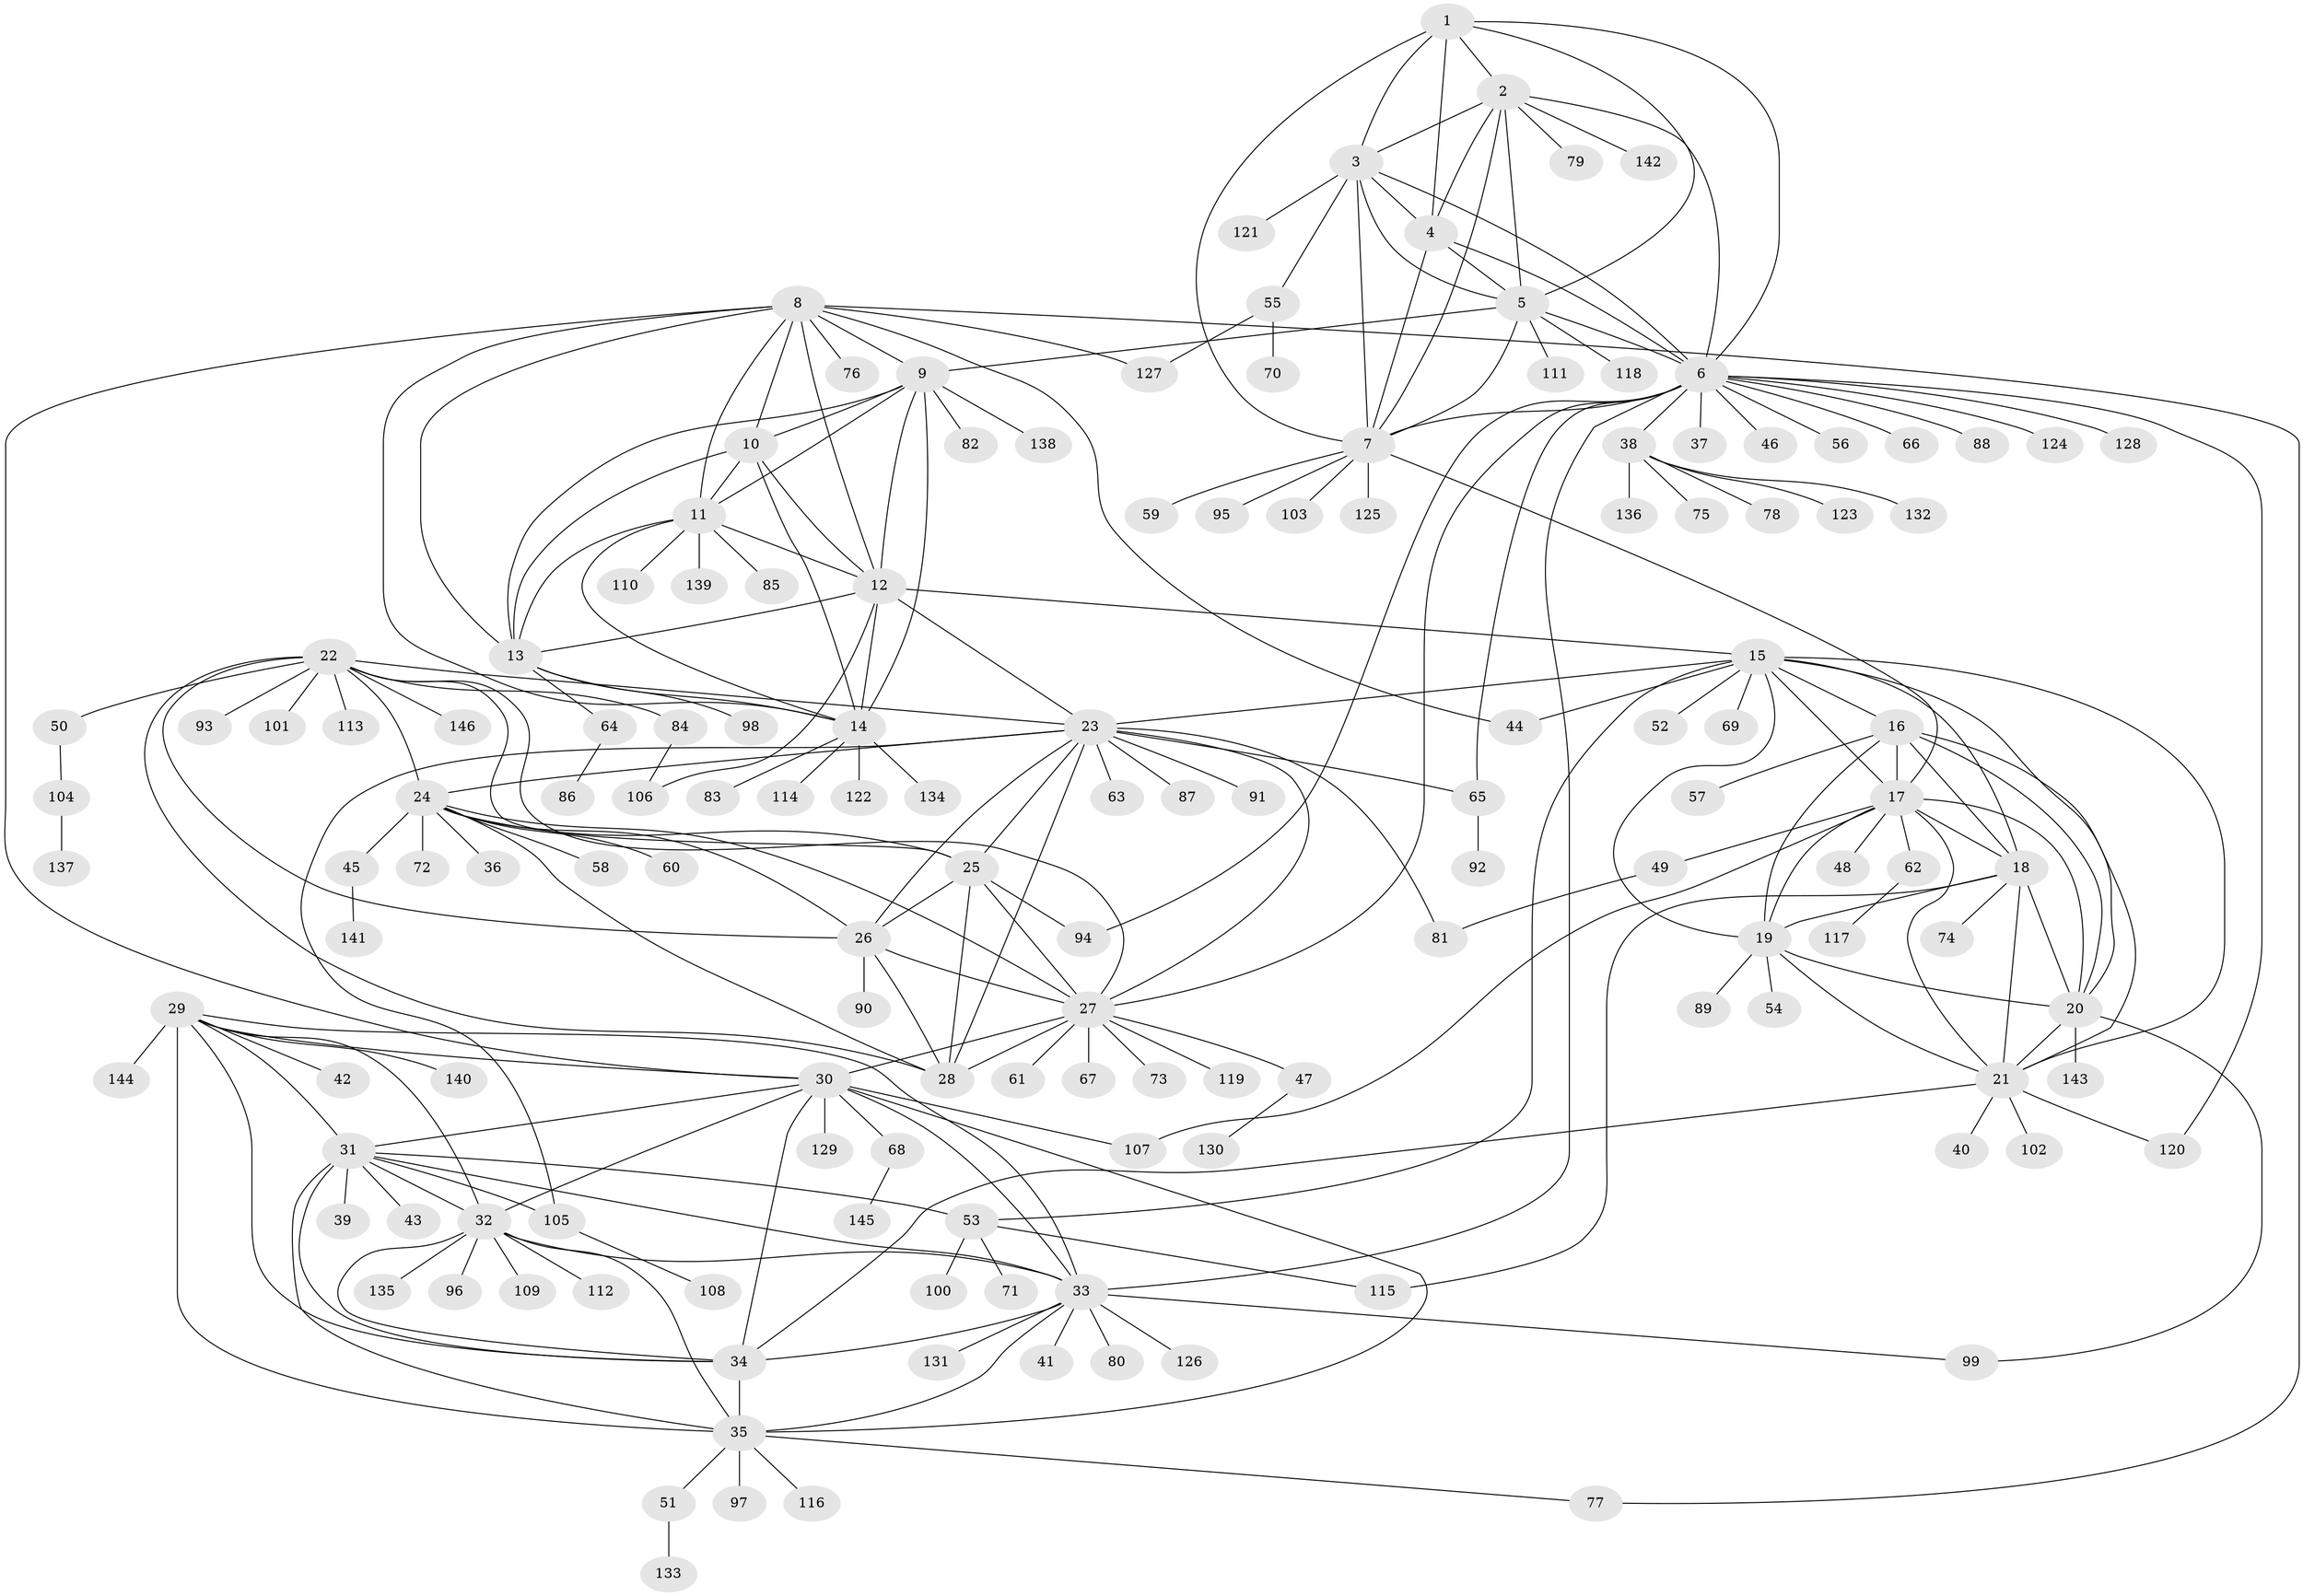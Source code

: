 // Generated by graph-tools (version 1.1) at 2025/16/03/09/25 04:16:10]
// undirected, 146 vertices, 239 edges
graph export_dot {
graph [start="1"]
  node [color=gray90,style=filled];
  1;
  2;
  3;
  4;
  5;
  6;
  7;
  8;
  9;
  10;
  11;
  12;
  13;
  14;
  15;
  16;
  17;
  18;
  19;
  20;
  21;
  22;
  23;
  24;
  25;
  26;
  27;
  28;
  29;
  30;
  31;
  32;
  33;
  34;
  35;
  36;
  37;
  38;
  39;
  40;
  41;
  42;
  43;
  44;
  45;
  46;
  47;
  48;
  49;
  50;
  51;
  52;
  53;
  54;
  55;
  56;
  57;
  58;
  59;
  60;
  61;
  62;
  63;
  64;
  65;
  66;
  67;
  68;
  69;
  70;
  71;
  72;
  73;
  74;
  75;
  76;
  77;
  78;
  79;
  80;
  81;
  82;
  83;
  84;
  85;
  86;
  87;
  88;
  89;
  90;
  91;
  92;
  93;
  94;
  95;
  96;
  97;
  98;
  99;
  100;
  101;
  102;
  103;
  104;
  105;
  106;
  107;
  108;
  109;
  110;
  111;
  112;
  113;
  114;
  115;
  116;
  117;
  118;
  119;
  120;
  121;
  122;
  123;
  124;
  125;
  126;
  127;
  128;
  129;
  130;
  131;
  132;
  133;
  134;
  135;
  136;
  137;
  138;
  139;
  140;
  141;
  142;
  143;
  144;
  145;
  146;
  1 -- 2;
  1 -- 3;
  1 -- 4;
  1 -- 5;
  1 -- 6;
  1 -- 7;
  2 -- 3;
  2 -- 4;
  2 -- 5;
  2 -- 6;
  2 -- 7;
  2 -- 79;
  2 -- 142;
  3 -- 4;
  3 -- 5;
  3 -- 6;
  3 -- 7;
  3 -- 55;
  3 -- 121;
  4 -- 5;
  4 -- 6;
  4 -- 7;
  5 -- 6;
  5 -- 7;
  5 -- 9;
  5 -- 111;
  5 -- 118;
  6 -- 7;
  6 -- 27;
  6 -- 33;
  6 -- 37;
  6 -- 38;
  6 -- 46;
  6 -- 56;
  6 -- 65;
  6 -- 66;
  6 -- 88;
  6 -- 94;
  6 -- 120;
  6 -- 124;
  6 -- 128;
  7 -- 17;
  7 -- 59;
  7 -- 95;
  7 -- 103;
  7 -- 125;
  8 -- 9;
  8 -- 10;
  8 -- 11;
  8 -- 12;
  8 -- 13;
  8 -- 14;
  8 -- 30;
  8 -- 44;
  8 -- 76;
  8 -- 77;
  8 -- 127;
  9 -- 10;
  9 -- 11;
  9 -- 12;
  9 -- 13;
  9 -- 14;
  9 -- 82;
  9 -- 138;
  10 -- 11;
  10 -- 12;
  10 -- 13;
  10 -- 14;
  11 -- 12;
  11 -- 13;
  11 -- 14;
  11 -- 85;
  11 -- 110;
  11 -- 139;
  12 -- 13;
  12 -- 14;
  12 -- 15;
  12 -- 23;
  12 -- 106;
  13 -- 14;
  13 -- 64;
  13 -- 98;
  14 -- 83;
  14 -- 114;
  14 -- 122;
  14 -- 134;
  15 -- 16;
  15 -- 17;
  15 -- 18;
  15 -- 19;
  15 -- 20;
  15 -- 21;
  15 -- 23;
  15 -- 44;
  15 -- 52;
  15 -- 53;
  15 -- 69;
  16 -- 17;
  16 -- 18;
  16 -- 19;
  16 -- 20;
  16 -- 21;
  16 -- 57;
  17 -- 18;
  17 -- 19;
  17 -- 20;
  17 -- 21;
  17 -- 48;
  17 -- 49;
  17 -- 62;
  17 -- 107;
  18 -- 19;
  18 -- 20;
  18 -- 21;
  18 -- 74;
  18 -- 115;
  19 -- 20;
  19 -- 21;
  19 -- 54;
  19 -- 89;
  20 -- 21;
  20 -- 99;
  20 -- 143;
  21 -- 34;
  21 -- 40;
  21 -- 102;
  21 -- 120;
  22 -- 23;
  22 -- 24;
  22 -- 25;
  22 -- 26;
  22 -- 27;
  22 -- 28;
  22 -- 50;
  22 -- 84;
  22 -- 93;
  22 -- 101;
  22 -- 113;
  22 -- 146;
  23 -- 24;
  23 -- 25;
  23 -- 26;
  23 -- 27;
  23 -- 28;
  23 -- 63;
  23 -- 65;
  23 -- 81;
  23 -- 87;
  23 -- 91;
  23 -- 105;
  24 -- 25;
  24 -- 26;
  24 -- 27;
  24 -- 28;
  24 -- 36;
  24 -- 45;
  24 -- 58;
  24 -- 60;
  24 -- 72;
  25 -- 26;
  25 -- 27;
  25 -- 28;
  25 -- 94;
  26 -- 27;
  26 -- 28;
  26 -- 90;
  27 -- 28;
  27 -- 30;
  27 -- 47;
  27 -- 61;
  27 -- 67;
  27 -- 73;
  27 -- 119;
  29 -- 30;
  29 -- 31;
  29 -- 32;
  29 -- 33;
  29 -- 34;
  29 -- 35;
  29 -- 42;
  29 -- 140;
  29 -- 144;
  30 -- 31;
  30 -- 32;
  30 -- 33;
  30 -- 34;
  30 -- 35;
  30 -- 68;
  30 -- 107;
  30 -- 129;
  31 -- 32;
  31 -- 33;
  31 -- 34;
  31 -- 35;
  31 -- 39;
  31 -- 43;
  31 -- 53;
  31 -- 105;
  32 -- 33;
  32 -- 34;
  32 -- 35;
  32 -- 96;
  32 -- 109;
  32 -- 112;
  32 -- 135;
  33 -- 34;
  33 -- 35;
  33 -- 41;
  33 -- 80;
  33 -- 99;
  33 -- 126;
  33 -- 131;
  34 -- 35;
  35 -- 51;
  35 -- 77;
  35 -- 97;
  35 -- 116;
  38 -- 75;
  38 -- 78;
  38 -- 123;
  38 -- 132;
  38 -- 136;
  45 -- 141;
  47 -- 130;
  49 -- 81;
  50 -- 104;
  51 -- 133;
  53 -- 71;
  53 -- 100;
  53 -- 115;
  55 -- 70;
  55 -- 127;
  62 -- 117;
  64 -- 86;
  65 -- 92;
  68 -- 145;
  84 -- 106;
  104 -- 137;
  105 -- 108;
}
